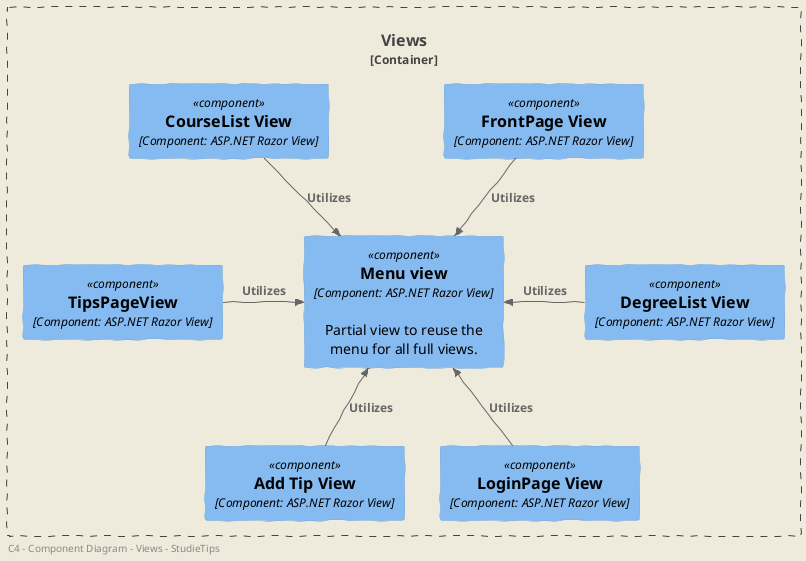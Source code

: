 @startuml
!include <C4/C4_Container>
!include <C4/C4_Component>
LAYOUT_AS_SKETCH()

left footer "   C4 - Component Diagram - Views - StudieTips"

Container_Boundary(Views,"Views",""){
    Component(View1, "FrontPage View", "Component: ASP.NET Razor View")
    Component(View2, "DegreeList View", "Component: ASP.NET Razor View")
    Component(View3, "CourseList View", "Component: ASP.NET Razor View")
    Component(View4, "TipsPageView", "Component: ASP.NET Razor View")
    Component(View5, "Add Tip View", "Component: ASP.NET Razor View")
    Component(View6, "LoginPage View", "Component: ASP.NET Razor View")
    Component(View7, "Menu view", "Component: ASP.NET Razor View", "Partial view to reuse the menu for all full views.")
    
    
} 

Lay_D(View1,View2)
Lay_D(View3,View4)

Rel_R(View1,View7,"Utilizes")
Rel_R(View2,View7,"Utilizes")
Rel_R(View3,View7,"Utilizes")
Rel_R(View4,View7,"Utilizes")
Rel_U(View5,View7,"Utilizes")
Rel_U(View6,View7,"Utilizes")
@enduml